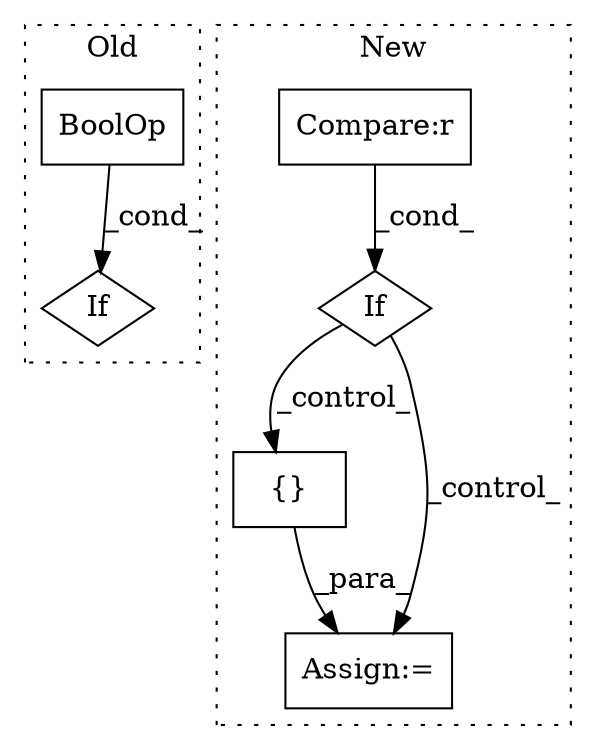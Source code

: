 digraph G {
subgraph cluster0 {
1 [label="BoolOp" a="72" s="4088" l="224" shape="box"];
5 [label="If" a="96" s="4085,4312" l="3,51" shape="diamond"];
label = "Old";
style="dotted";
}
subgraph cluster1 {
2 [label="{}" a="59" s="6353,6363" l="1,0" shape="box"];
3 [label="Assign:=" a="68" s="6350" l="3" shape="box"];
4 [label="If" a="96" s="6067,6096" l="2,14" shape="diamond"];
6 [label="Compare:r" a="40" s="6069" l="27" shape="box"];
label = "New";
style="dotted";
}
1 -> 5 [label="_cond_"];
2 -> 3 [label="_para_"];
4 -> 3 [label="_control_"];
4 -> 2 [label="_control_"];
6 -> 4 [label="_cond_"];
}
